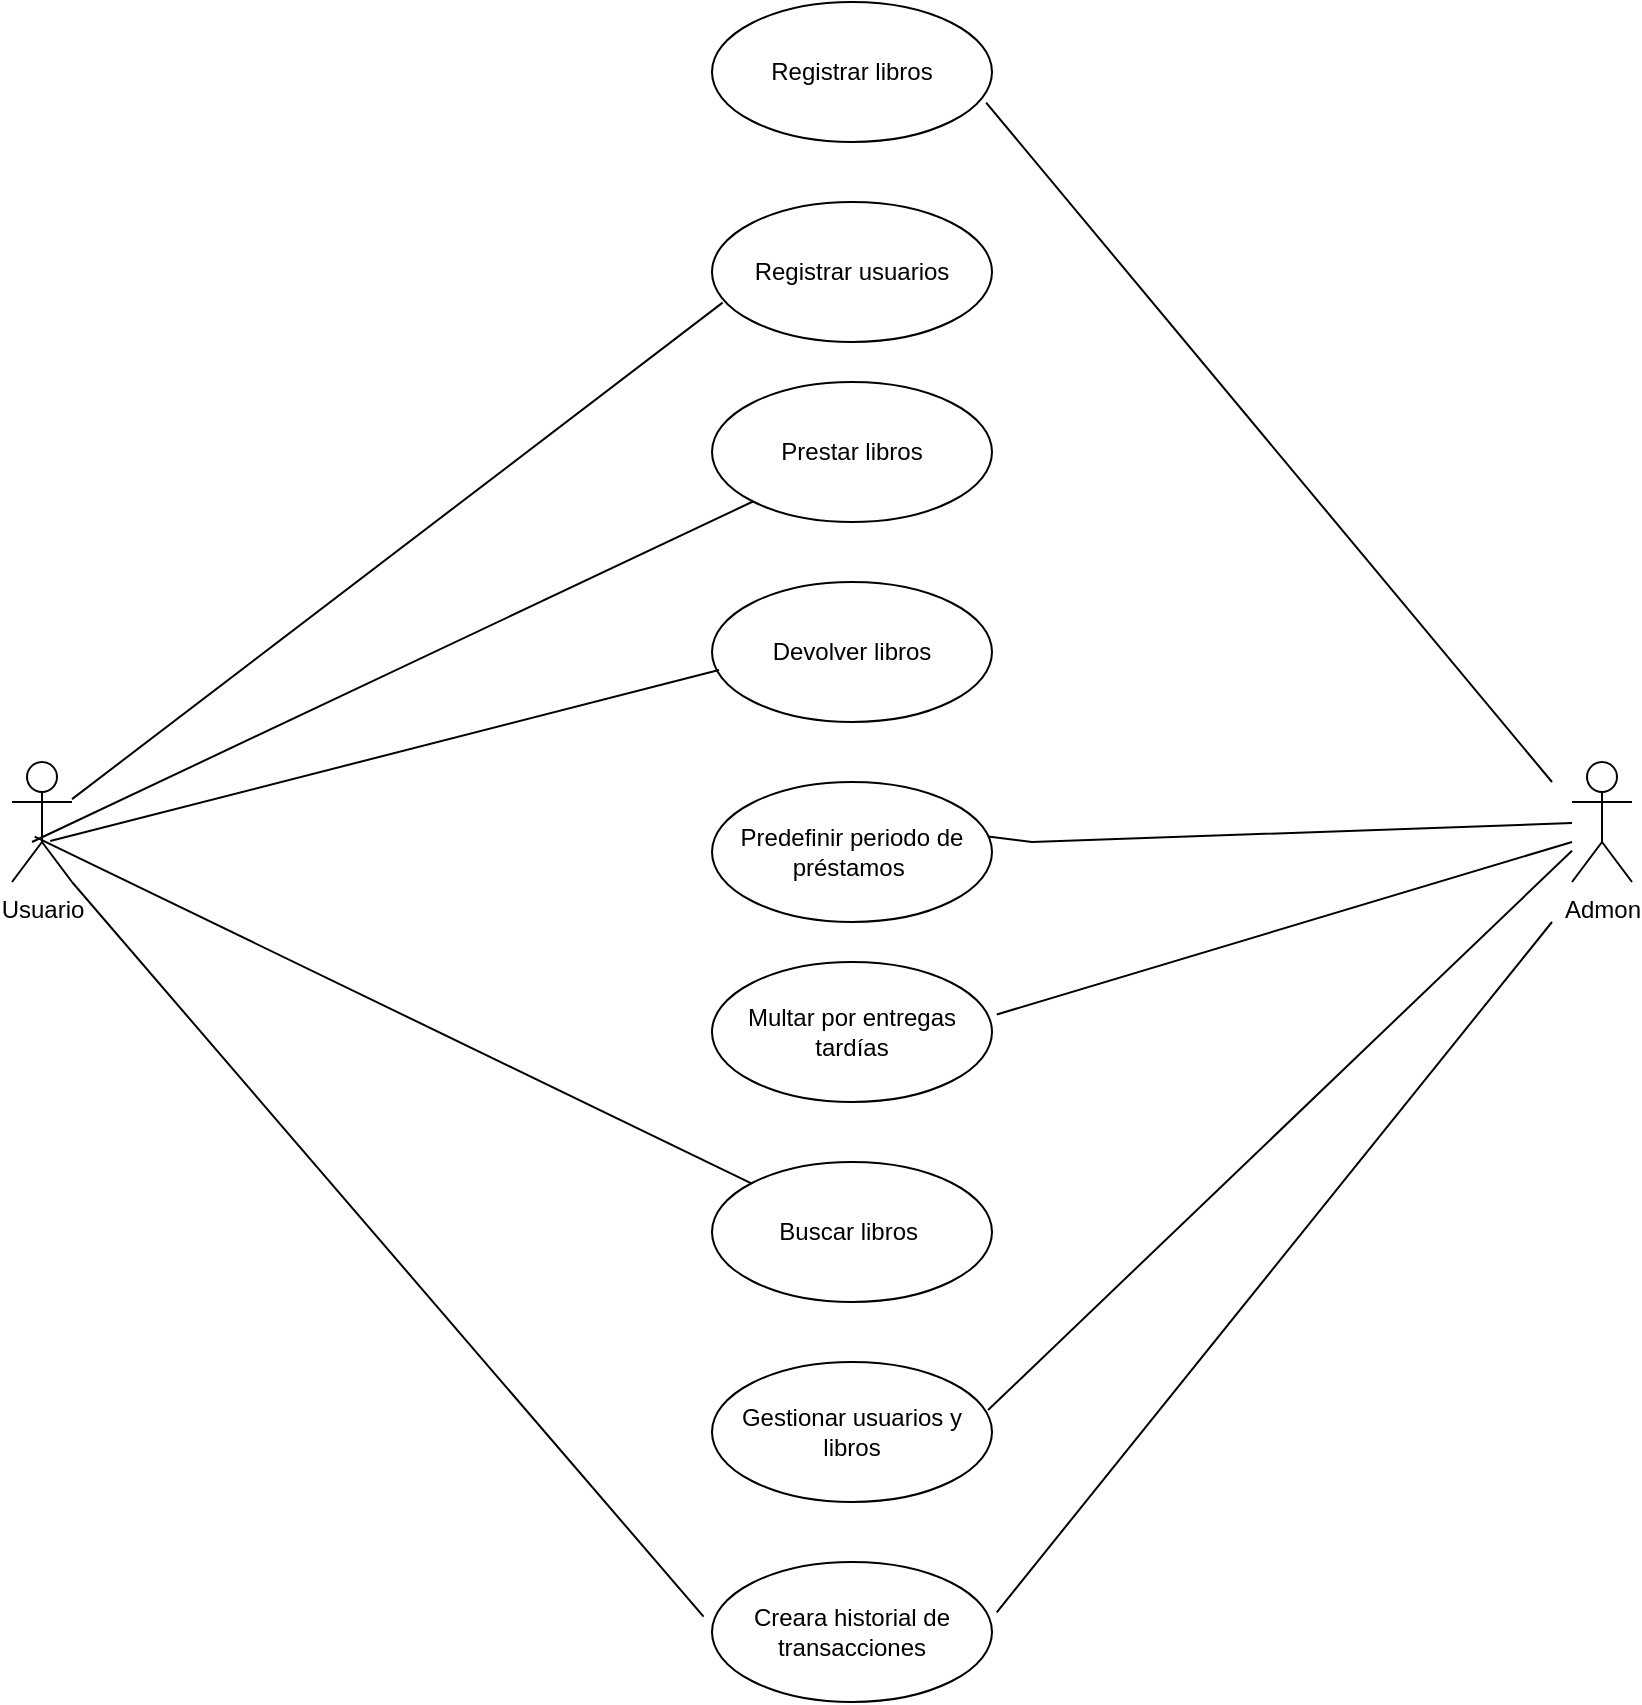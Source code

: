 <mxfile version="23.1.5" type="device">
  <diagram name="Página-1" id="zmpxuY2_VGhBGTA1jmND">
    <mxGraphModel dx="1462" dy="636" grid="1" gridSize="10" guides="1" tooltips="1" connect="1" arrows="1" fold="1" page="1" pageScale="1" pageWidth="1400" pageHeight="850" math="0" shadow="0">
      <root>
        <mxCell id="0" />
        <mxCell id="1" parent="0" />
        <mxCell id="yYl4JwNJJUQY3AbNxuyY-1" value="Usuario" style="shape=umlActor;verticalLabelPosition=bottom;verticalAlign=top;html=1;" vertex="1" parent="1">
          <mxGeometry x="280" y="480" width="30" height="60" as="geometry" />
        </mxCell>
        <mxCell id="yYl4JwNJJUQY3AbNxuyY-3" value="Admon" style="shape=umlActor;verticalLabelPosition=bottom;verticalAlign=top;html=1;" vertex="1" parent="1">
          <mxGeometry x="1060" y="480" width="30" height="60" as="geometry" />
        </mxCell>
        <mxCell id="yYl4JwNJJUQY3AbNxuyY-5" value="Registrar usuarios" style="ellipse;whiteSpace=wrap;html=1;" vertex="1" parent="1">
          <mxGeometry x="630" y="200" width="140" height="70" as="geometry" />
        </mxCell>
        <mxCell id="yYl4JwNJJUQY3AbNxuyY-10" value="Registrar libros" style="ellipse;whiteSpace=wrap;html=1;" vertex="1" parent="1">
          <mxGeometry x="630" y="100" width="140" height="70" as="geometry" />
        </mxCell>
        <mxCell id="yYl4JwNJJUQY3AbNxuyY-12" value="Prestar libros" style="ellipse;whiteSpace=wrap;html=1;" vertex="1" parent="1">
          <mxGeometry x="630" y="290" width="140" height="70" as="geometry" />
        </mxCell>
        <mxCell id="yYl4JwNJJUQY3AbNxuyY-13" value="Devolver libros" style="ellipse;whiteSpace=wrap;html=1;" vertex="1" parent="1">
          <mxGeometry x="630" y="390" width="140" height="70" as="geometry" />
        </mxCell>
        <mxCell id="yYl4JwNJJUQY3AbNxuyY-14" value="Predefinir periodo de préstamos&amp;nbsp;" style="ellipse;whiteSpace=wrap;html=1;" vertex="1" parent="1">
          <mxGeometry x="630" y="490" width="140" height="70" as="geometry" />
        </mxCell>
        <mxCell id="yYl4JwNJJUQY3AbNxuyY-15" value="Multar por entregas tardías" style="ellipse;whiteSpace=wrap;html=1;" vertex="1" parent="1">
          <mxGeometry x="630" y="580" width="140" height="70" as="geometry" />
        </mxCell>
        <mxCell id="yYl4JwNJJUQY3AbNxuyY-16" value="Buscar libros&amp;nbsp;" style="ellipse;whiteSpace=wrap;html=1;" vertex="1" parent="1">
          <mxGeometry x="630" y="680" width="140" height="70" as="geometry" />
        </mxCell>
        <mxCell id="yYl4JwNJJUQY3AbNxuyY-17" value="Gestionar usuarios y libros" style="ellipse;whiteSpace=wrap;html=1;" vertex="1" parent="1">
          <mxGeometry x="630" y="780" width="140" height="70" as="geometry" />
        </mxCell>
        <mxCell id="yYl4JwNJJUQY3AbNxuyY-18" value="Creara historial de transacciones" style="ellipse;whiteSpace=wrap;html=1;" vertex="1" parent="1">
          <mxGeometry x="630" y="880" width="140" height="70" as="geometry" />
        </mxCell>
        <mxCell id="yYl4JwNJJUQY3AbNxuyY-23" value="" style="endArrow=none;html=1;rounded=0;entryX=0.979;entryY=0.719;entryDx=0;entryDy=0;entryPerimeter=0;" edge="1" parent="1" target="yYl4JwNJJUQY3AbNxuyY-10">
          <mxGeometry width="50" height="50" relative="1" as="geometry">
            <mxPoint x="1050" y="490" as="sourcePoint" />
            <mxPoint x="740" y="380" as="targetPoint" />
          </mxGeometry>
        </mxCell>
        <mxCell id="yYl4JwNJJUQY3AbNxuyY-24" value="" style="endArrow=none;html=1;rounded=0;entryX=0.038;entryY=0.719;entryDx=0;entryDy=0;entryPerimeter=0;" edge="1" parent="1" source="yYl4JwNJJUQY3AbNxuyY-1" target="yYl4JwNJJUQY3AbNxuyY-5">
          <mxGeometry width="50" height="50" relative="1" as="geometry">
            <mxPoint x="690" y="430" as="sourcePoint" />
            <mxPoint x="740" y="380" as="targetPoint" />
          </mxGeometry>
        </mxCell>
        <mxCell id="yYl4JwNJJUQY3AbNxuyY-25" value="" style="endArrow=none;html=1;rounded=0;entryX=0.378;entryY=0.622;entryDx=0;entryDy=0;entryPerimeter=0;" edge="1" parent="1" source="yYl4JwNJJUQY3AbNxuyY-16" target="yYl4JwNJJUQY3AbNxuyY-1">
          <mxGeometry width="50" height="50" relative="1" as="geometry">
            <mxPoint x="640" y="520" as="sourcePoint" />
            <mxPoint x="690" y="470" as="targetPoint" />
          </mxGeometry>
        </mxCell>
        <mxCell id="yYl4JwNJJUQY3AbNxuyY-26" value="" style="endArrow=none;html=1;rounded=0;exitX=0.637;exitY=0.659;exitDx=0;exitDy=0;exitPerimeter=0;entryX=0.025;entryY=0.629;entryDx=0;entryDy=0;entryPerimeter=0;" edge="1" parent="1" source="yYl4JwNJJUQY3AbNxuyY-1" target="yYl4JwNJJUQY3AbNxuyY-13">
          <mxGeometry width="50" height="50" relative="1" as="geometry">
            <mxPoint x="640" y="410" as="sourcePoint" />
            <mxPoint x="690" y="360" as="targetPoint" />
          </mxGeometry>
        </mxCell>
        <mxCell id="yYl4JwNJJUQY3AbNxuyY-27" value="" style="endArrow=none;html=1;rounded=0;entryX=0;entryY=1;entryDx=0;entryDy=0;" edge="1" parent="1" target="yYl4JwNJJUQY3AbNxuyY-12">
          <mxGeometry width="50" height="50" relative="1" as="geometry">
            <mxPoint x="290" y="520" as="sourcePoint" />
            <mxPoint x="690" y="360" as="targetPoint" />
          </mxGeometry>
        </mxCell>
        <mxCell id="yYl4JwNJJUQY3AbNxuyY-29" value="" style="endArrow=none;html=1;rounded=0;exitX=0.986;exitY=0.39;exitDx=0;exitDy=0;exitPerimeter=0;" edge="1" parent="1" source="yYl4JwNJJUQY3AbNxuyY-14" target="yYl4JwNJJUQY3AbNxuyY-3">
          <mxGeometry width="50" height="50" relative="1" as="geometry">
            <mxPoint x="640" y="630" as="sourcePoint" />
            <mxPoint x="690" y="580" as="targetPoint" />
            <Array as="points">
              <mxPoint x="790" y="520" />
            </Array>
          </mxGeometry>
        </mxCell>
        <mxCell id="yYl4JwNJJUQY3AbNxuyY-30" value="" style="endArrow=none;html=1;rounded=0;exitX=0.986;exitY=0.343;exitDx=0;exitDy=0;exitPerimeter=0;" edge="1" parent="1" source="yYl4JwNJJUQY3AbNxuyY-17" target="yYl4JwNJJUQY3AbNxuyY-3">
          <mxGeometry width="50" height="50" relative="1" as="geometry">
            <mxPoint x="640" y="740" as="sourcePoint" />
            <mxPoint x="690" y="690" as="targetPoint" />
          </mxGeometry>
        </mxCell>
        <mxCell id="yYl4JwNJJUQY3AbNxuyY-31" value="" style="endArrow=none;html=1;rounded=0;exitX=1;exitY=1;exitDx=0;exitDy=0;exitPerimeter=0;entryX=-0.03;entryY=0.39;entryDx=0;entryDy=0;entryPerimeter=0;" edge="1" parent="1" source="yYl4JwNJJUQY3AbNxuyY-1" target="yYl4JwNJJUQY3AbNxuyY-18">
          <mxGeometry width="50" height="50" relative="1" as="geometry">
            <mxPoint x="640" y="740" as="sourcePoint" />
            <mxPoint x="690" y="690" as="targetPoint" />
          </mxGeometry>
        </mxCell>
        <mxCell id="yYl4JwNJJUQY3AbNxuyY-32" value="" style="endArrow=none;html=1;rounded=0;exitX=1.017;exitY=0.359;exitDx=0;exitDy=0;exitPerimeter=0;" edge="1" parent="1" source="yYl4JwNJJUQY3AbNxuyY-18">
          <mxGeometry width="50" height="50" relative="1" as="geometry">
            <mxPoint x="640" y="740" as="sourcePoint" />
            <mxPoint x="1050" y="560" as="targetPoint" />
          </mxGeometry>
        </mxCell>
        <mxCell id="yYl4JwNJJUQY3AbNxuyY-33" value="" style="endArrow=none;html=1;rounded=0;exitX=1.017;exitY=0.375;exitDx=0;exitDy=0;exitPerimeter=0;" edge="1" parent="1" source="yYl4JwNJJUQY3AbNxuyY-15">
          <mxGeometry width="50" height="50" relative="1" as="geometry">
            <mxPoint x="640" y="740" as="sourcePoint" />
            <mxPoint x="1060" y="520" as="targetPoint" />
          </mxGeometry>
        </mxCell>
      </root>
    </mxGraphModel>
  </diagram>
</mxfile>
